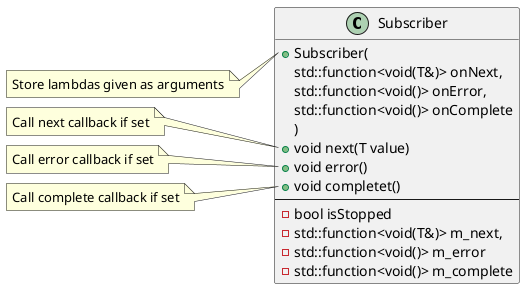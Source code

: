 @startuml Subscriber

class Subscriber {
    +Subscriber(
        std::function<void(T&)> onNext,
        std::function<void()> onError,
        std::function<void()> onComplete
    )
    +void next(T value)
    +void error()
    +void completet()
    ---
    -bool isStopped
    -{field} std::function<void(T&)> m_next,
    -{field} std::function<void()> m_error
    -{field} std::function<void()> m_complete
}

note left of Subscriber::Subscriber
    Store lambdas given as arguments
end note

note left of Subscriber::next
    Call next callback if set
end note

note left of Subscriber::error
    Call error callback if set
end note

note left of Subscriber::complete
    Call complete callback if set
end note

@enduml
